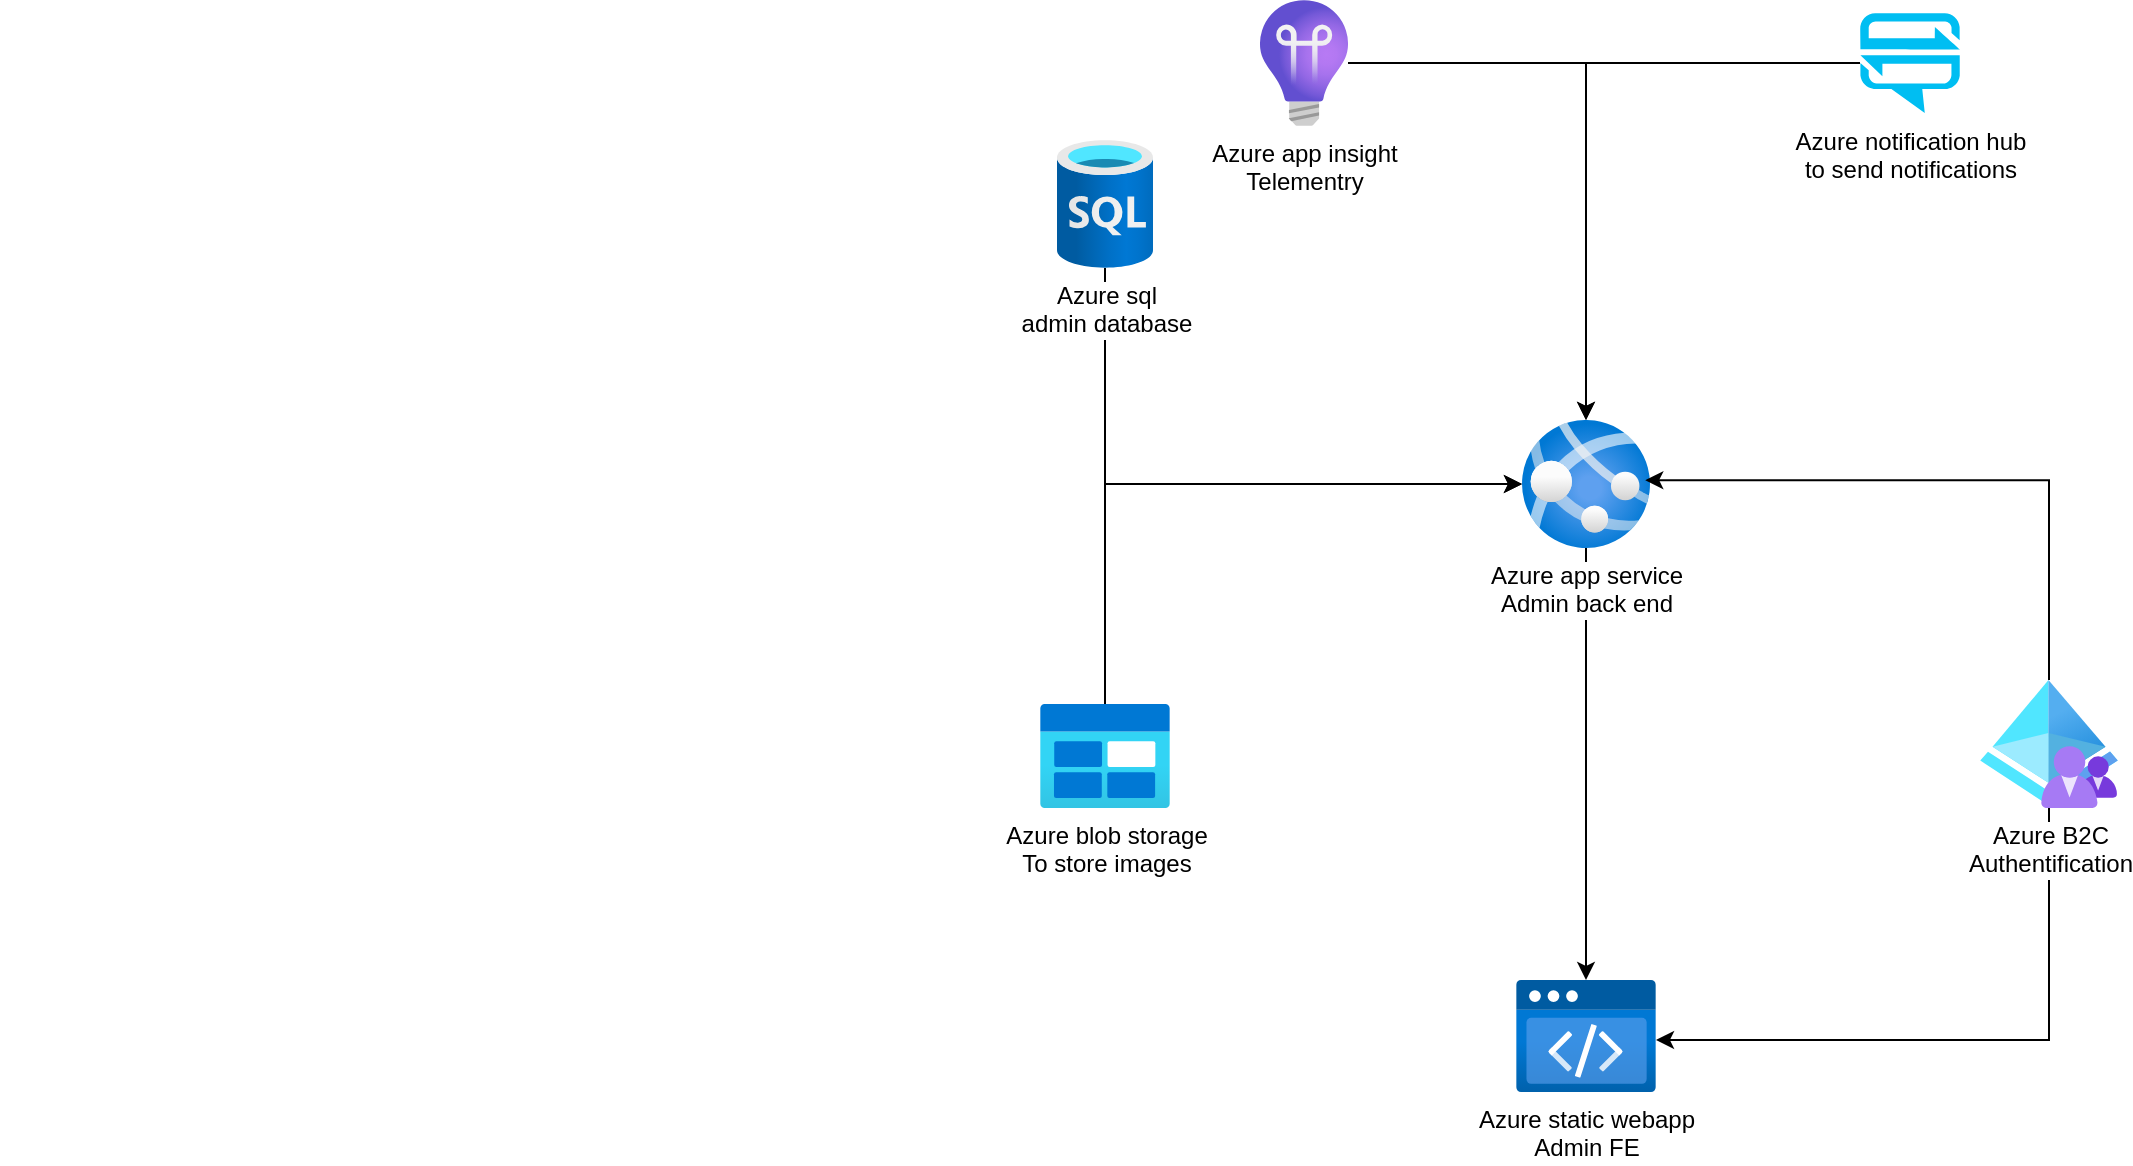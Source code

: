 <mxfile version="22.1.16" type="github">
  <diagram name="Сторінка-1" id="IMNY6k3UeBW4L8ukeHRn">
    <mxGraphModel dx="2759" dy="1027" grid="1" gridSize="10" guides="1" tooltips="1" connect="1" arrows="1" fold="1" page="1" pageScale="1" pageWidth="850" pageHeight="1100" math="0" shadow="0">
      <root>
        <mxCell id="0" />
        <mxCell id="1" parent="0" />
        <mxCell id="XY9_rvTK8SiG7tXONo1n-15" style="edgeStyle=orthogonalEdgeStyle;rounded=0;orthogonalLoop=1;jettySize=auto;html=1;" edge="1" parent="1" source="XY9_rvTK8SiG7tXONo1n-1" target="XY9_rvTK8SiG7tXONo1n-8">
          <mxGeometry relative="1" as="geometry" />
        </mxCell>
        <mxCell id="XY9_rvTK8SiG7tXONo1n-1" value="Azure app service&lt;br&gt;Admin back end" style="image;aspect=fixed;html=1;points=[];align=center;fontSize=12;image=img/lib/azure2/compute/App_Services.svg;" vertex="1" parent="1">
          <mxGeometry x="361" y="420" width="64" height="64" as="geometry" />
        </mxCell>
        <mxCell id="XY9_rvTK8SiG7tXONo1n-10" style="edgeStyle=orthogonalEdgeStyle;rounded=0;orthogonalLoop=1;jettySize=auto;html=1;" edge="1" parent="1" source="XY9_rvTK8SiG7tXONo1n-3" target="XY9_rvTK8SiG7tXONo1n-1">
          <mxGeometry relative="1" as="geometry">
            <Array as="points">
              <mxPoint x="152" y="452" />
            </Array>
          </mxGeometry>
        </mxCell>
        <mxCell id="XY9_rvTK8SiG7tXONo1n-3" value="Azure sql&lt;br&gt;admin database" style="image;aspect=fixed;html=1;points=[];align=center;fontSize=12;image=img/lib/azure2/databases/SQL_Database.svg;" vertex="1" parent="1">
          <mxGeometry x="128.5" y="280" width="48" height="64" as="geometry" />
        </mxCell>
        <mxCell id="XY9_rvTK8SiG7tXONo1n-12" style="edgeStyle=orthogonalEdgeStyle;rounded=0;orthogonalLoop=1;jettySize=auto;html=1;" edge="1" parent="1" source="XY9_rvTK8SiG7tXONo1n-7" target="XY9_rvTK8SiG7tXONo1n-1">
          <mxGeometry relative="1" as="geometry">
            <Array as="points">
              <mxPoint x="152" y="452" />
            </Array>
          </mxGeometry>
        </mxCell>
        <mxCell id="XY9_rvTK8SiG7tXONo1n-7" value="Azure blob storage&lt;br&gt;To store images" style="image;aspect=fixed;html=1;points=[];align=center;fontSize=12;image=img/lib/azure2/general/Blob_Block.svg;" vertex="1" parent="1">
          <mxGeometry x="120" y="562" width="65" height="52" as="geometry" />
        </mxCell>
        <mxCell id="XY9_rvTK8SiG7tXONo1n-8" value="Azure static webapp&lt;br&gt;Admin FE" style="image;aspect=fixed;html=1;points=[];align=center;fontSize=12;image=img/lib/azure2/preview/Static_Apps.svg;" vertex="1" parent="1">
          <mxGeometry x="358" y="700" width="70" height="56.0" as="geometry" />
        </mxCell>
        <mxCell id="XY9_rvTK8SiG7tXONo1n-14" style="edgeStyle=orthogonalEdgeStyle;rounded=0;orthogonalLoop=1;jettySize=auto;html=1;" edge="1" parent="1" source="XY9_rvTK8SiG7tXONo1n-9" target="XY9_rvTK8SiG7tXONo1n-8">
          <mxGeometry relative="1" as="geometry">
            <Array as="points">
              <mxPoint x="624" y="730" />
            </Array>
          </mxGeometry>
        </mxCell>
        <mxCell id="XY9_rvTK8SiG7tXONo1n-9" value="Azure B2C&lt;br&gt;Authentification" style="image;aspect=fixed;html=1;points=[];align=center;fontSize=12;image=img/lib/azure2/identity/Azure_AD_B2C.svg;" vertex="1" parent="1">
          <mxGeometry x="590" y="550" width="69" height="64" as="geometry" />
        </mxCell>
        <mxCell id="XY9_rvTK8SiG7tXONo1n-13" style="edgeStyle=orthogonalEdgeStyle;rounded=0;orthogonalLoop=1;jettySize=auto;html=1;entryX=0.963;entryY=0.47;entryDx=0;entryDy=0;entryPerimeter=0;" edge="1" parent="1" source="XY9_rvTK8SiG7tXONo1n-9" target="XY9_rvTK8SiG7tXONo1n-1">
          <mxGeometry relative="1" as="geometry">
            <Array as="points">
              <mxPoint x="624" y="450" />
            </Array>
          </mxGeometry>
        </mxCell>
        <mxCell id="XY9_rvTK8SiG7tXONo1n-17" style="edgeStyle=orthogonalEdgeStyle;rounded=0;orthogonalLoop=1;jettySize=auto;html=1;" edge="1" parent="1" source="XY9_rvTK8SiG7tXONo1n-16" target="XY9_rvTK8SiG7tXONo1n-1">
          <mxGeometry relative="1" as="geometry" />
        </mxCell>
        <mxCell id="XY9_rvTK8SiG7tXONo1n-16" value="Azure app insight&lt;br&gt;Telementry" style="image;aspect=fixed;html=1;points=[];align=center;fontSize=12;image=img/lib/azure2/devops/Application_Insights.svg;" vertex="1" parent="1">
          <mxGeometry x="230" y="210" width="44" height="63" as="geometry" />
        </mxCell>
        <mxCell id="XY9_rvTK8SiG7tXONo1n-19" style="edgeStyle=orthogonalEdgeStyle;rounded=0;orthogonalLoop=1;jettySize=auto;html=1;" edge="1" parent="1" source="XY9_rvTK8SiG7tXONo1n-18" target="XY9_rvTK8SiG7tXONo1n-1">
          <mxGeometry relative="1" as="geometry" />
        </mxCell>
        <mxCell id="XY9_rvTK8SiG7tXONo1n-18" value="Azure notification hub&lt;br&gt;to send notifications&lt;br&gt;" style="verticalLabelPosition=bottom;html=1;verticalAlign=top;align=center;strokeColor=none;fillColor=#00BEF2;shape=mxgraph.azure.notification_hub;pointerEvents=1;" vertex="1" parent="1">
          <mxGeometry x="530" y="216.5" width="50" height="50" as="geometry" />
        </mxCell>
        <mxCell id="XY9_rvTK8SiG7tXONo1n-20" value="" style="shape=image;verticalLabelPosition=bottom;labelBackgroundColor=default;verticalAlign=top;aspect=fixed;imageAspect=0;image=https://upload.wikimedia.org/wikipedia/commons/thumb/c/cf/New_Power_BI_Logo.svg/1200px-New_Power_BI_Logo.svg.png;" vertex="1" parent="1">
          <mxGeometry x="-400" y="670" width="64" height="64" as="geometry" />
        </mxCell>
      </root>
    </mxGraphModel>
  </diagram>
</mxfile>
